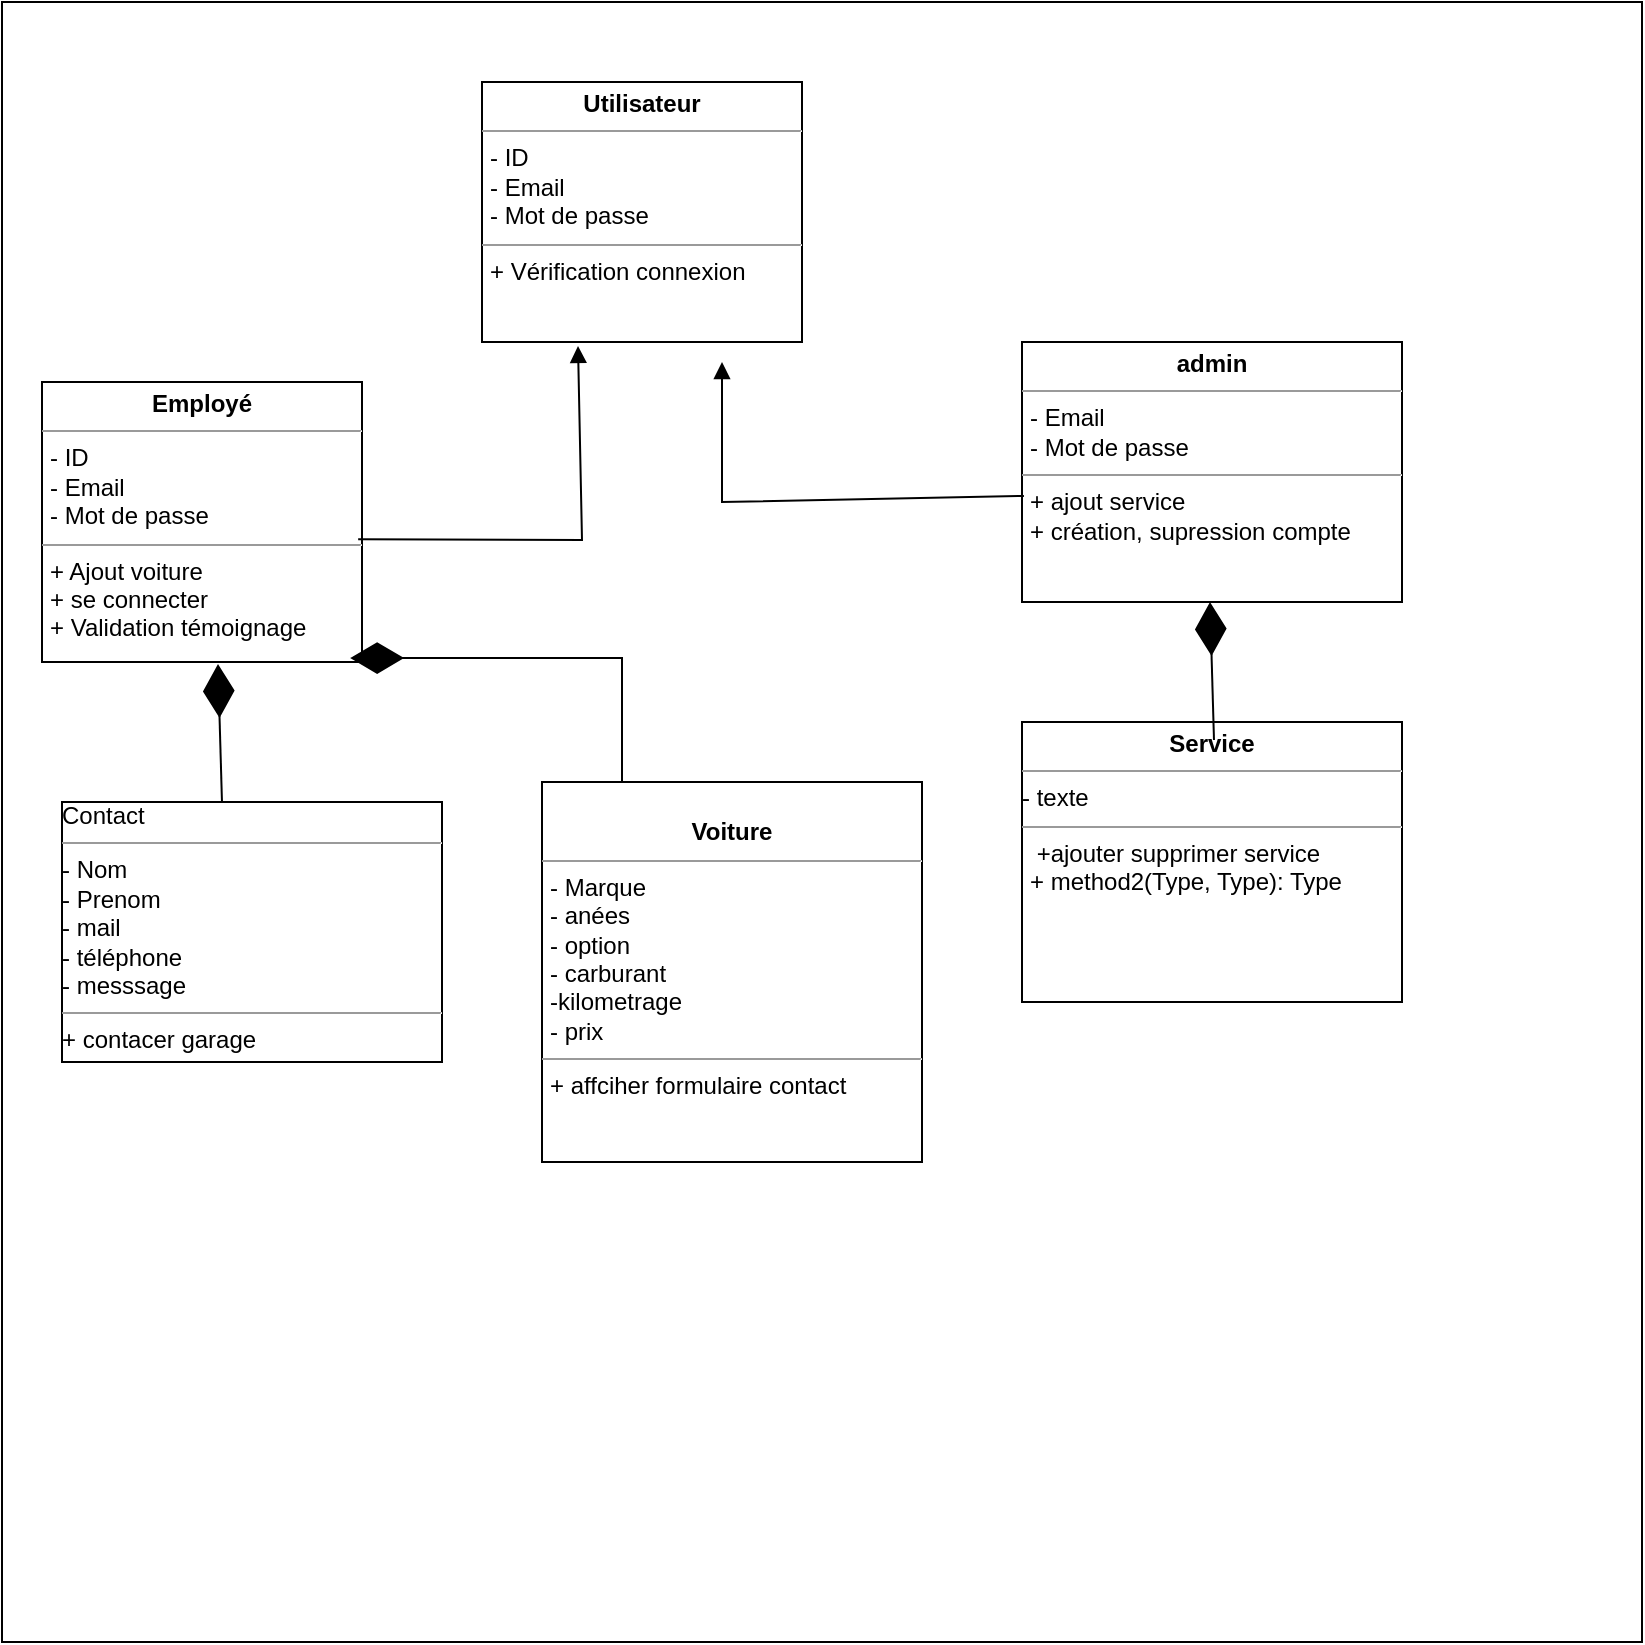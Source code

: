 <mxfile version="23.1.5" type="github">
  <diagram name="Page-1" id="kmTWG0cwRQxtYjP0jLXp">
    <mxGraphModel dx="1114" dy="594" grid="1" gridSize="10" guides="1" tooltips="1" connect="1" arrows="1" fold="1" page="1" pageScale="1" pageWidth="850" pageHeight="1100" math="0" shadow="0">
      <root>
        <mxCell id="0" />
        <mxCell id="1" parent="0" />
        <mxCell id="DWSKv-feCs7VHZvSrchm-1" value="" style="whiteSpace=wrap;html=1;aspect=fixed;" vertex="1" parent="1">
          <mxGeometry x="30" y="170" width="820" height="820" as="geometry" />
        </mxCell>
        <mxCell id="DWSKv-feCs7VHZvSrchm-16" value="&lt;p style=&quot;margin:0px;margin-top:4px;text-align:center;&quot;&gt;&lt;b&gt;Utilisateur&lt;/b&gt;&lt;/p&gt;&lt;hr size=&quot;1&quot;&gt;&lt;p style=&quot;margin:0px;margin-left:4px;&quot;&gt;- ID&lt;/p&gt;&lt;p style=&quot;margin:0px;margin-left:4px;&quot;&gt;- Email&lt;br&gt;&lt;/p&gt;&lt;p style=&quot;margin:0px;margin-left:4px;&quot;&gt;- Mot de passe&lt;br&gt;&lt;/p&gt;&lt;hr size=&quot;1&quot;&gt;&lt;p style=&quot;margin:0px;margin-left:4px;&quot;&gt;+ Vérification connexion&lt;br&gt;&lt;/p&gt;" style="verticalAlign=top;align=left;overflow=fill;html=1;whiteSpace=wrap;" vertex="1" parent="1">
          <mxGeometry x="270" y="210" width="160" height="130" as="geometry" />
        </mxCell>
        <mxCell id="DWSKv-feCs7VHZvSrchm-17" value="&lt;p style=&quot;margin:0px;margin-top:4px;text-align:center;&quot;&gt;&lt;b&gt;Employé&lt;/b&gt;&lt;br&gt;&lt;/p&gt;&lt;hr size=&quot;1&quot;&gt;&lt;p style=&quot;margin:0px;margin-left:4px;&quot;&gt;- ID&lt;/p&gt;&lt;p style=&quot;margin:0px;margin-left:4px;&quot;&gt;- Email&lt;br&gt;&lt;/p&gt;&lt;p style=&quot;margin:0px;margin-left:4px;&quot;&gt;- Mot de passe&lt;br&gt;&lt;/p&gt;&lt;hr size=&quot;1&quot;&gt;&lt;p style=&quot;margin:0px;margin-left:4px;&quot;&gt;+ Ajout voiture&lt;/p&gt;&lt;p style=&quot;margin:0px;margin-left:4px;&quot;&gt;+ se connecter&lt;/p&gt;&lt;p style=&quot;margin:0px;margin-left:4px;&quot;&gt;+ Validation témoignage&lt;br&gt;&lt;/p&gt;" style="verticalAlign=top;align=left;overflow=fill;html=1;whiteSpace=wrap;" vertex="1" parent="1">
          <mxGeometry x="50" y="360" width="160" height="140" as="geometry" />
        </mxCell>
        <mxCell id="DWSKv-feCs7VHZvSrchm-18" value="&lt;p style=&quot;margin:0px;margin-top:4px;text-align:center;&quot;&gt;&lt;b&gt;admin&lt;/b&gt;&lt;br&gt;&lt;/p&gt;&lt;hr size=&quot;1&quot;&gt;&lt;p style=&quot;margin:0px;margin-left:4px;&quot;&gt;- Email&lt;br&gt;&lt;/p&gt;&lt;p style=&quot;margin:0px;margin-left:4px;&quot;&gt;- Mot de passe&lt;br&gt;&lt;/p&gt;&lt;hr size=&quot;1&quot;&gt;&lt;p style=&quot;margin:0px;margin-left:4px;&quot;&gt;+ ajout service&lt;/p&gt;&lt;p style=&quot;margin:0px;margin-left:4px;&quot;&gt;+ création, supression compte &lt;br&gt;&lt;/p&gt;" style="verticalAlign=top;align=left;overflow=fill;html=1;whiteSpace=wrap;" vertex="1" parent="1">
          <mxGeometry x="540" y="340" width="190" height="130" as="geometry" />
        </mxCell>
        <mxCell id="DWSKv-feCs7VHZvSrchm-23" value="" style="html=1;verticalAlign=bottom;endArrow=block;curved=0;rounded=0;entryX=0.3;entryY=1.015;entryDx=0;entryDy=0;entryPerimeter=0;exitX=0.988;exitY=0.562;exitDx=0;exitDy=0;exitPerimeter=0;" edge="1" parent="1" source="DWSKv-feCs7VHZvSrchm-17" target="DWSKv-feCs7VHZvSrchm-16">
          <mxGeometry width="80" relative="1" as="geometry">
            <mxPoint x="310" y="350" as="sourcePoint" />
            <mxPoint x="390" y="350" as="targetPoint" />
            <Array as="points">
              <mxPoint x="320" y="439" />
            </Array>
          </mxGeometry>
        </mxCell>
        <mxCell id="DWSKv-feCs7VHZvSrchm-24" value="" style="html=1;verticalAlign=bottom;endArrow=block;curved=0;rounded=0;exitX=0.005;exitY=0.592;exitDx=0;exitDy=0;exitPerimeter=0;" edge="1" parent="1" source="DWSKv-feCs7VHZvSrchm-18">
          <mxGeometry width="80" relative="1" as="geometry">
            <mxPoint x="530" y="410" as="sourcePoint" />
            <mxPoint x="390" y="350" as="targetPoint" />
            <Array as="points">
              <mxPoint x="390" y="420" />
            </Array>
          </mxGeometry>
        </mxCell>
        <mxCell id="DWSKv-feCs7VHZvSrchm-25" value="&lt;p style=&quot;margin:0px;margin-top:4px;text-align:center;&quot;&gt;&lt;br&gt;&lt;b&gt;Voiture&lt;/b&gt;&lt;br&gt;&lt;/p&gt;&lt;hr size=&quot;1&quot;&gt;&lt;p style=&quot;margin:0px;margin-left:4px;&quot;&gt;- Marque&lt;/p&gt;&lt;p style=&quot;margin:0px;margin-left:4px;&quot;&gt;- anées &lt;br&gt;&lt;/p&gt;&lt;p style=&quot;margin:0px;margin-left:4px;&quot;&gt;- option&lt;/p&gt;&lt;p style=&quot;margin:0px;margin-left:4px;&quot;&gt;- carburant&lt;/p&gt;&lt;p style=&quot;margin:0px;margin-left:4px;&quot;&gt;-kilometrage&lt;/p&gt;&lt;p style=&quot;margin:0px;margin-left:4px;&quot;&gt;- prix&lt;br&gt;&lt;/p&gt;&lt;hr size=&quot;1&quot;&gt;&lt;p style=&quot;margin:0px;margin-left:4px;&quot;&gt;+ affciher formulaire contact&lt;br&gt;&lt;/p&gt;" style="verticalAlign=top;align=left;overflow=fill;html=1;whiteSpace=wrap;" vertex="1" parent="1">
          <mxGeometry x="300" y="560" width="190" height="190" as="geometry" />
        </mxCell>
        <mxCell id="DWSKv-feCs7VHZvSrchm-26" value="" style="endArrow=diamondThin;endFill=1;endSize=24;html=1;rounded=0;exitX=0;exitY=0;exitDx=0;exitDy=0;entryX=0.963;entryY=0.986;entryDx=0;entryDy=0;entryPerimeter=0;" edge="1" parent="1" target="DWSKv-feCs7VHZvSrchm-17">
          <mxGeometry width="160" relative="1" as="geometry">
            <mxPoint x="340" y="560" as="sourcePoint" />
            <mxPoint x="627.5" y="470" as="targetPoint" />
            <Array as="points">
              <mxPoint x="340" y="498" />
            </Array>
          </mxGeometry>
        </mxCell>
        <mxCell id="DWSKv-feCs7VHZvSrchm-27" value="Contact&lt;br&gt;&lt;hr size=&quot;1&quot;&gt;&lt;div&gt;- Nom&lt;/div&gt;&lt;div&gt;- Prenom&lt;/div&gt;&lt;div&gt;- mail&lt;/div&gt;&lt;div&gt;- téléphone&lt;/div&gt;&lt;div&gt;- messsage&lt;br&gt;&lt;/div&gt;&lt;hr size=&quot;1&quot;&gt;&lt;div&gt;+ contacer garage&lt;br&gt;&lt;/div&gt;" style="verticalAlign=top;align=left;overflow=fill;html=1;whiteSpace=wrap;" vertex="1" parent="1">
          <mxGeometry x="60" y="570" width="190" height="130" as="geometry" />
        </mxCell>
        <mxCell id="DWSKv-feCs7VHZvSrchm-28" value="" style="endArrow=diamondThin;endFill=1;endSize=24;html=1;rounded=0;exitX=0.421;exitY=0;exitDx=0;exitDy=0;exitPerimeter=0;entryX=0.55;entryY=1.007;entryDx=0;entryDy=0;entryPerimeter=0;" edge="1" parent="1" source="DWSKv-feCs7VHZvSrchm-27" target="DWSKv-feCs7VHZvSrchm-17">
          <mxGeometry width="160" relative="1" as="geometry">
            <mxPoint x="270" y="480" as="sourcePoint" />
            <mxPoint x="430" y="480" as="targetPoint" />
          </mxGeometry>
        </mxCell>
        <mxCell id="DWSKv-feCs7VHZvSrchm-29" value="&lt;p style=&quot;margin:0px;margin-top:4px;text-align:center;&quot;&gt;&lt;b&gt;Service&lt;/b&gt;&lt;br&gt;&lt;/p&gt;&lt;hr size=&quot;1&quot;&gt;&lt;div&gt;- texte&lt;br&gt;&lt;/div&gt;&lt;hr size=&quot;1&quot;&gt;&lt;p style=&quot;margin:0px;margin-left:4px;&quot;&gt;&amp;nbsp;+ajouter supprimer service&lt;br&gt;+ method2(Type, Type): Type&lt;/p&gt;" style="verticalAlign=top;align=left;overflow=fill;html=1;whiteSpace=wrap;" vertex="1" parent="1">
          <mxGeometry x="540" y="530" width="190" height="140" as="geometry" />
        </mxCell>
        <mxCell id="DWSKv-feCs7VHZvSrchm-30" value="" style="endArrow=diamondThin;endFill=1;endSize=24;html=1;rounded=0;exitX=0.421;exitY=0;exitDx=0;exitDy=0;exitPerimeter=0;entryX=0.55;entryY=1.007;entryDx=0;entryDy=0;entryPerimeter=0;" edge="1" parent="1">
          <mxGeometry width="160" relative="1" as="geometry">
            <mxPoint x="636" y="539" as="sourcePoint" />
            <mxPoint x="634" y="470" as="targetPoint" />
          </mxGeometry>
        </mxCell>
      </root>
    </mxGraphModel>
  </diagram>
</mxfile>
